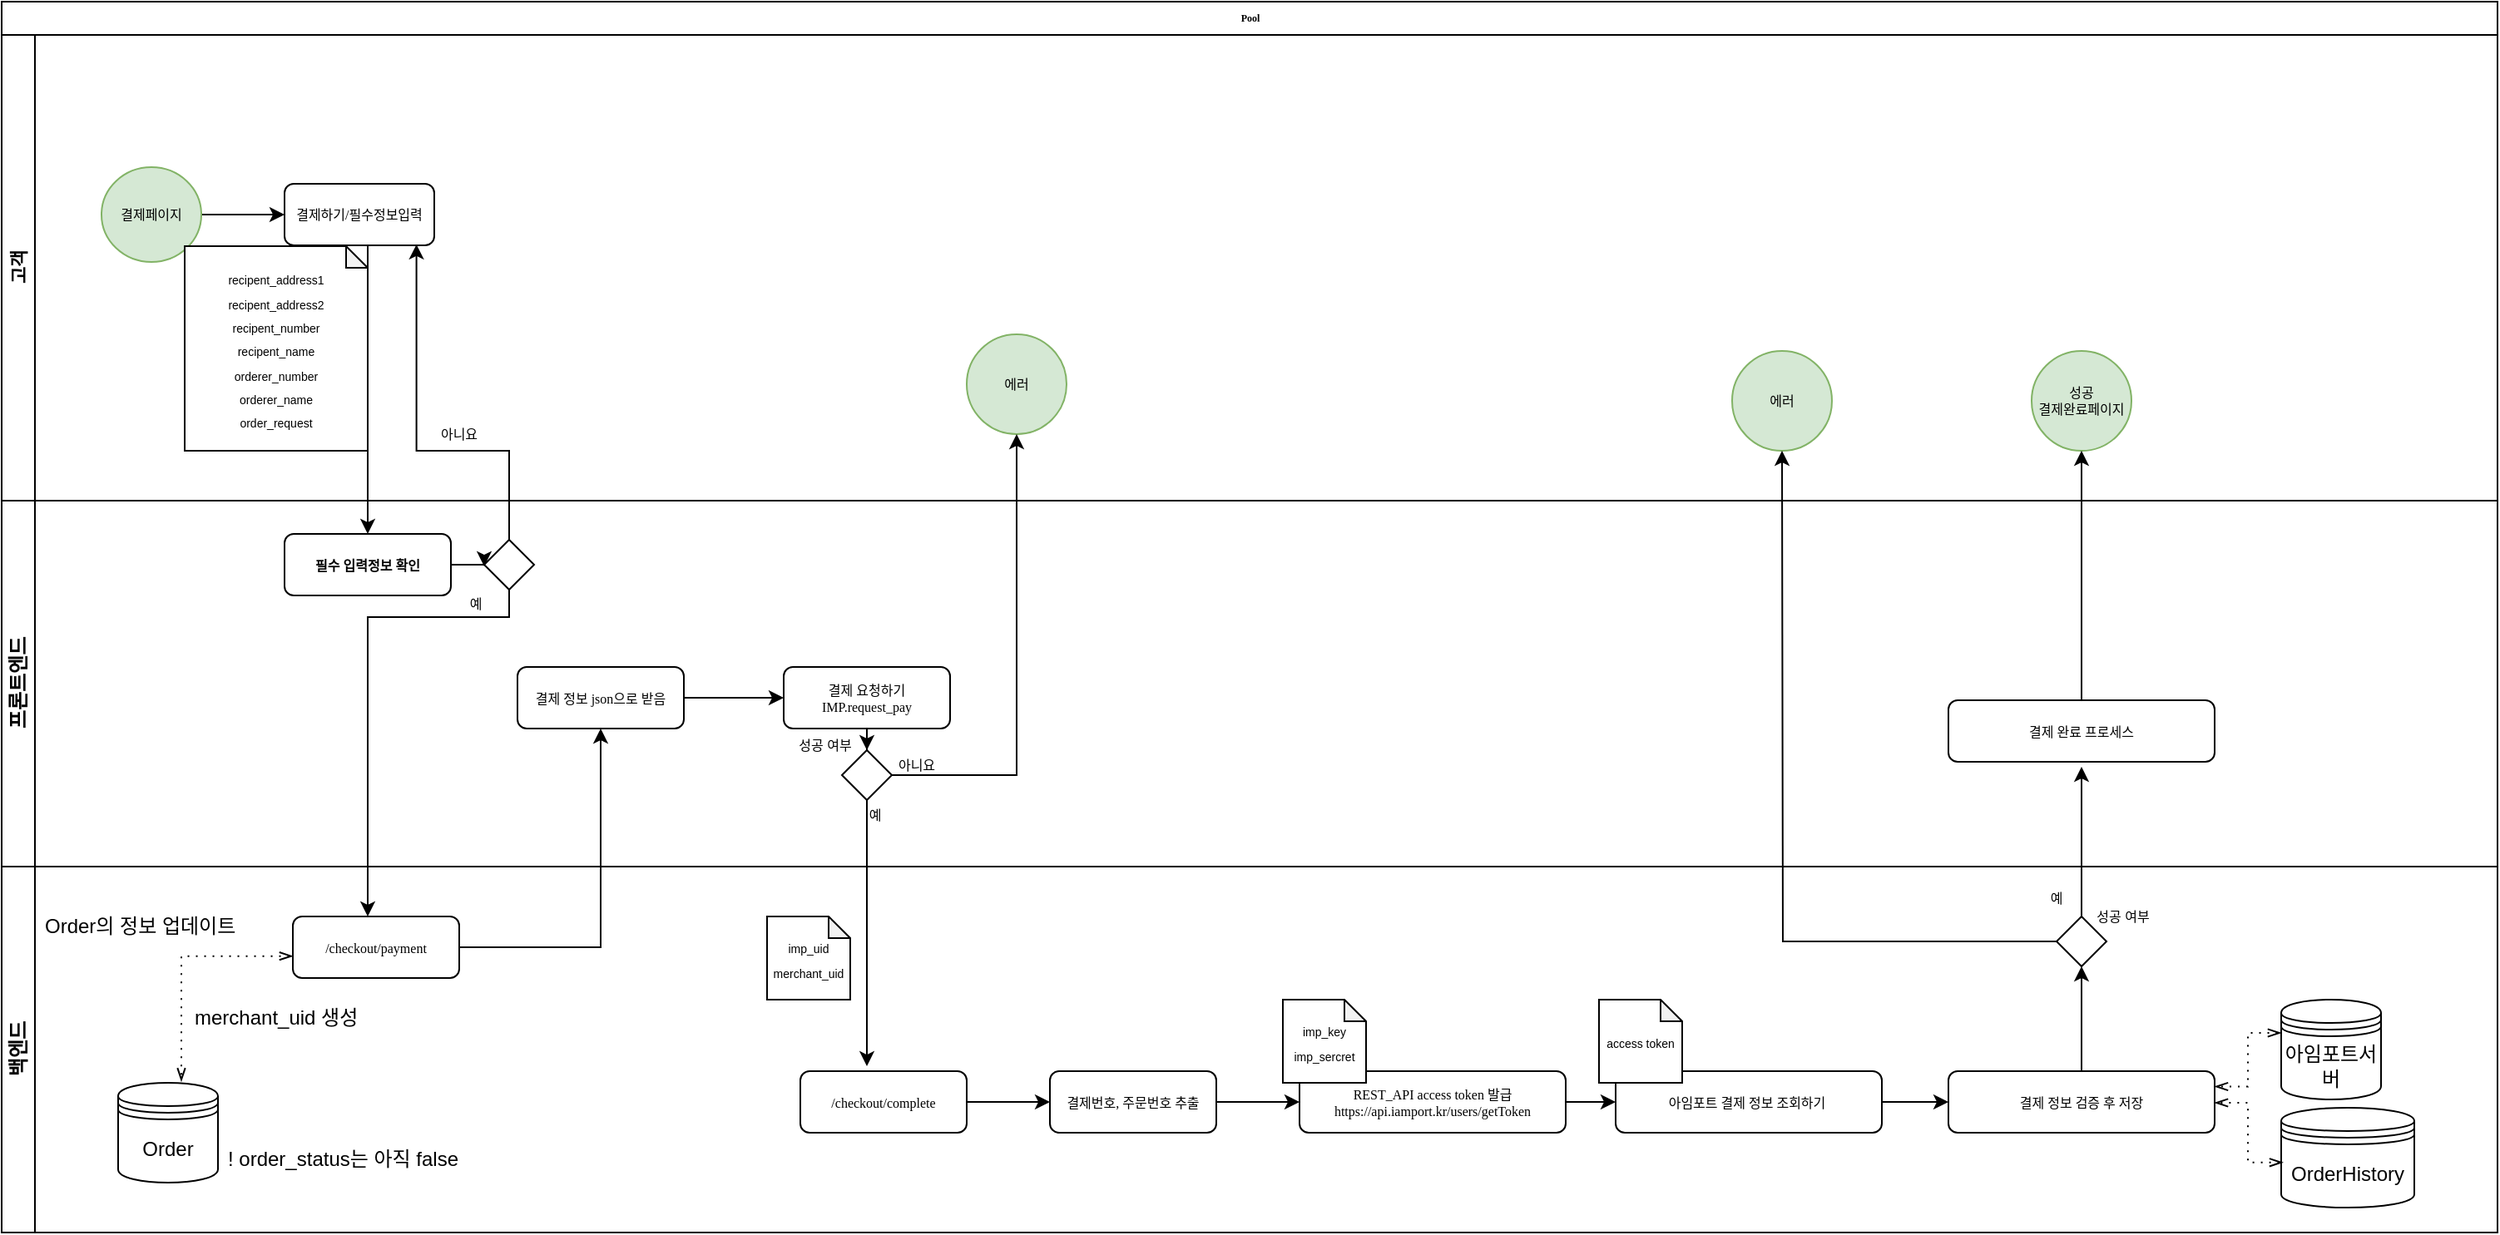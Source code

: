 <mxfile version="16.5.1" type="device"><diagram name="Page-1" id="2a216829-ef6e-dabb-86c1-c78162f3ba2b"><mxGraphModel dx="1342" dy="1992" grid="1" gridSize="10" guides="1" tooltips="1" connect="1" arrows="1" fold="1" page="1" pageScale="1" pageWidth="850" pageHeight="1100" background="none" math="0" shadow="0"><root><mxCell id="0"/><mxCell id="1" parent="0"/><mxCell id="CTHJ2l8UEaeQp_aFwYUe-1" value="Pool" style="swimlane;html=1;childLayout=stackLayout;horizontal=1;startSize=20;horizontalStack=0;rounded=0;shadow=0;labelBackgroundColor=none;strokeWidth=1;fontFamily=Verdana;fontSize=6;align=center;" parent="1" vertex="1"><mxGeometry x="190" y="-10" width="1500" height="740" as="geometry"/></mxCell><mxCell id="CTHJ2l8UEaeQp_aFwYUe-2" value="고객&lt;br style=&quot;font-size: 11px;&quot;&gt;" style="swimlane;html=1;startSize=20;horizontal=0;fontSize=11;" parent="CTHJ2l8UEaeQp_aFwYUe-1" vertex="1"><mxGeometry y="20" width="1500" height="280" as="geometry"/></mxCell><mxCell id="CTHJ2l8UEaeQp_aFwYUe-210" style="edgeStyle=orthogonalEdgeStyle;rounded=0;orthogonalLoop=1;jettySize=auto;html=1;" parent="CTHJ2l8UEaeQp_aFwYUe-2" source="CTHJ2l8UEaeQp_aFwYUe-208" target="CTHJ2l8UEaeQp_aFwYUe-209" edge="1"><mxGeometry relative="1" as="geometry"/></mxCell><mxCell id="CTHJ2l8UEaeQp_aFwYUe-208" value="결제페이지" style="ellipse;whiteSpace=wrap;html=1;rounded=0;shadow=0;labelBackgroundColor=none;strokeWidth=1;fontFamily=Verdana;fontSize=8;align=center;fillColor=#d5e8d4;strokeColor=#82b366;" parent="CTHJ2l8UEaeQp_aFwYUe-2" vertex="1"><mxGeometry x="60" y="79.5" width="60" height="57" as="geometry"/></mxCell><mxCell id="CTHJ2l8UEaeQp_aFwYUe-209" value="결제하기/필수정보입력" style="rounded=1;whiteSpace=wrap;html=1;shadow=0;labelBackgroundColor=none;strokeWidth=1;fontFamily=Verdana;fontSize=8;align=center;" parent="CTHJ2l8UEaeQp_aFwYUe-2" vertex="1"><mxGeometry x="170" y="89.5" width="90" height="37" as="geometry"/></mxCell><mxCell id="CTHJ2l8UEaeQp_aFwYUe-214" value="&lt;span style=&quot;font-size: 7px&quot;&gt;recipent_address1&lt;br&gt;recipent_address2&lt;br&gt;recipent_number&lt;br&gt;recipent_name&lt;br&gt;&lt;/span&gt;&lt;span style=&quot;font-size: 7px&quot;&gt;orderer_number&lt;/span&gt;&lt;span style=&quot;font-size: 7px&quot;&gt;&lt;br&gt;orderer_name&lt;br&gt;order_request&lt;br&gt;&lt;/span&gt;" style="shape=note;whiteSpace=wrap;html=1;backgroundOutline=1;darkOpacity=0.05;size=13;" parent="CTHJ2l8UEaeQp_aFwYUe-2" vertex="1"><mxGeometry x="110" y="127" width="110" height="123" as="geometry"/></mxCell><mxCell id="CTHJ2l8UEaeQp_aFwYUe-230" value="아니요" style="text;html=1;strokeColor=none;fillColor=none;align=center;verticalAlign=middle;whiteSpace=wrap;rounded=0;fontFamily=Helvetica;fontSize=8;" parent="CTHJ2l8UEaeQp_aFwYUe-2" vertex="1"><mxGeometry x="260" y="230" width="30" height="20" as="geometry"/></mxCell><mxCell id="hpEBACFQoTFPoSFNQVKu-11" value="에러" style="ellipse;whiteSpace=wrap;html=1;rounded=0;shadow=0;labelBackgroundColor=none;strokeWidth=1;fontFamily=Verdana;fontSize=8;align=center;fillColor=#d5e8d4;strokeColor=#82b366;" parent="CTHJ2l8UEaeQp_aFwYUe-2" vertex="1"><mxGeometry x="580" y="180" width="60" height="60" as="geometry"/></mxCell><mxCell id="hpEBACFQoTFPoSFNQVKu-44" value="성공&lt;br&gt;결제완료페이지" style="ellipse;whiteSpace=wrap;html=1;rounded=0;shadow=0;labelBackgroundColor=none;strokeWidth=1;fontFamily=Verdana;fontSize=8;align=center;fillColor=#d5e8d4;strokeColor=#82b366;" parent="CTHJ2l8UEaeQp_aFwYUe-2" vertex="1"><mxGeometry x="1220" y="190" width="60" height="60" as="geometry"/></mxCell><mxCell id="hpEBACFQoTFPoSFNQVKu-52" value="에러" style="ellipse;whiteSpace=wrap;html=1;rounded=0;shadow=0;labelBackgroundColor=none;strokeWidth=1;fontFamily=Verdana;fontSize=8;align=center;fillColor=#d5e8d4;strokeColor=#82b366;" parent="CTHJ2l8UEaeQp_aFwYUe-2" vertex="1"><mxGeometry x="1040" y="190" width="60" height="60" as="geometry"/></mxCell><mxCell id="CTHJ2l8UEaeQp_aFwYUe-188" value="프론트엔드" style="swimlane;html=1;startSize=20;horizontal=0;" parent="CTHJ2l8UEaeQp_aFwYUe-1" vertex="1"><mxGeometry y="300" width="1500" height="220" as="geometry"/></mxCell><mxCell id="CTHJ2l8UEaeQp_aFwYUe-222" value="결제 정보 json으로 받음" style="rounded=1;whiteSpace=wrap;html=1;shadow=0;labelBackgroundColor=none;strokeWidth=1;fontFamily=Verdana;fontSize=8;align=center;" parent="CTHJ2l8UEaeQp_aFwYUe-188" vertex="1"><mxGeometry x="310" y="100" width="100" height="37" as="geometry"/></mxCell><mxCell id="CTHJ2l8UEaeQp_aFwYUe-223" value="필수 입력정보 확인" style="rounded=1;whiteSpace=wrap;html=1;shadow=0;labelBackgroundColor=none;strokeWidth=1;fontFamily=Verdana;fontSize=8;align=center;fontStyle=1" parent="CTHJ2l8UEaeQp_aFwYUe-188" vertex="1"><mxGeometry x="170" y="20" width="100" height="37" as="geometry"/></mxCell><mxCell id="CTHJ2l8UEaeQp_aFwYUe-226" value="" style="rhombus;whiteSpace=wrap;html=1;" parent="CTHJ2l8UEaeQp_aFwYUe-188" vertex="1"><mxGeometry x="290" y="23.5" width="30" height="30" as="geometry"/></mxCell><mxCell id="CTHJ2l8UEaeQp_aFwYUe-229" value="예" style="text;html=1;strokeColor=none;fillColor=none;align=center;verticalAlign=middle;whiteSpace=wrap;rounded=0;fontFamily=Helvetica;fontSize=8;" parent="CTHJ2l8UEaeQp_aFwYUe-188" vertex="1"><mxGeometry x="270" y="53.5" width="30" height="17.5" as="geometry"/></mxCell><mxCell id="CTHJ2l8UEaeQp_aFwYUe-231" value="성공 여부" style="text;html=1;strokeColor=none;fillColor=none;align=center;verticalAlign=middle;whiteSpace=wrap;rounded=0;fontFamily=Helvetica;fontSize=8;" parent="CTHJ2l8UEaeQp_aFwYUe-188" vertex="1"><mxGeometry x="455" y="137" width="80" height="20" as="geometry"/></mxCell><mxCell id="hpEBACFQoTFPoSFNQVKu-4" style="edgeStyle=orthogonalEdgeStyle;rounded=0;orthogonalLoop=1;jettySize=auto;html=1;entryX=0.5;entryY=0;entryDx=0;entryDy=0;" parent="CTHJ2l8UEaeQp_aFwYUe-188" source="CTHJ2l8UEaeQp_aFwYUe-236" target="hpEBACFQoTFPoSFNQVKu-2" edge="1"><mxGeometry relative="1" as="geometry"/></mxCell><mxCell id="CTHJ2l8UEaeQp_aFwYUe-236" value="결제 요청하기&lt;br&gt;IMP.request_pay" style="rounded=1;whiteSpace=wrap;html=1;shadow=0;labelBackgroundColor=none;strokeWidth=1;fontFamily=Verdana;fontSize=8;align=center;" parent="CTHJ2l8UEaeQp_aFwYUe-188" vertex="1"><mxGeometry x="470" y="100" width="100" height="37" as="geometry"/></mxCell><mxCell id="CTHJ2l8UEaeQp_aFwYUe-235" style="edgeStyle=orthogonalEdgeStyle;rounded=0;orthogonalLoop=1;jettySize=auto;html=1;entryX=0;entryY=0.5;entryDx=0;entryDy=0;" parent="CTHJ2l8UEaeQp_aFwYUe-188" source="CTHJ2l8UEaeQp_aFwYUe-222" target="CTHJ2l8UEaeQp_aFwYUe-236" edge="1"><mxGeometry relative="1" as="geometry"><mxPoint x="450" y="108.5" as="targetPoint"/></mxGeometry></mxCell><mxCell id="hpEBACFQoTFPoSFNQVKu-2" value="" style="rhombus;whiteSpace=wrap;html=1;" parent="CTHJ2l8UEaeQp_aFwYUe-188" vertex="1"><mxGeometry x="505" y="150" width="30" height="30" as="geometry"/></mxCell><mxCell id="hpEBACFQoTFPoSFNQVKu-6" value="아니요" style="text;html=1;strokeColor=none;fillColor=none;align=center;verticalAlign=middle;whiteSpace=wrap;rounded=0;fontFamily=Helvetica;fontSize=8;" parent="CTHJ2l8UEaeQp_aFwYUe-188" vertex="1"><mxGeometry x="535" y="150" width="30" height="17.5" as="geometry"/></mxCell><mxCell id="hpEBACFQoTFPoSFNQVKu-9" value="예" style="text;html=1;strokeColor=none;fillColor=none;align=center;verticalAlign=middle;whiteSpace=wrap;rounded=0;fontFamily=Helvetica;fontSize=8;" parent="CTHJ2l8UEaeQp_aFwYUe-188" vertex="1"><mxGeometry x="510" y="180" width="30" height="17.5" as="geometry"/></mxCell><mxCell id="hpEBACFQoTFPoSFNQVKu-45" value="결제 완료 프로세스" style="rounded=1;whiteSpace=wrap;html=1;shadow=0;labelBackgroundColor=none;strokeWidth=1;fontFamily=Verdana;fontSize=8;align=center;" parent="CTHJ2l8UEaeQp_aFwYUe-188" vertex="1"><mxGeometry x="1170" y="120" width="160" height="37" as="geometry"/></mxCell><mxCell id="CTHJ2l8UEaeQp_aFwYUe-195" value="백엔드" style="swimlane;html=1;startSize=20;horizontal=0;" parent="CTHJ2l8UEaeQp_aFwYUe-1" vertex="1"><mxGeometry y="520" width="1500" height="220" as="geometry"/></mxCell><mxCell id="CTHJ2l8UEaeQp_aFwYUe-218" value="Order" style="shape=datastore;whiteSpace=wrap;html=1;" parent="CTHJ2l8UEaeQp_aFwYUe-195" vertex="1"><mxGeometry x="70" y="130" width="60" height="60" as="geometry"/></mxCell><mxCell id="CTHJ2l8UEaeQp_aFwYUe-215" value="/checkout/payment" style="rounded=1;whiteSpace=wrap;html=1;shadow=0;labelBackgroundColor=none;strokeWidth=1;fontFamily=Verdana;fontSize=8;align=center;" parent="CTHJ2l8UEaeQp_aFwYUe-195" vertex="1"><mxGeometry x="175" y="30" width="100" height="37" as="geometry"/></mxCell><mxCell id="CTHJ2l8UEaeQp_aFwYUe-219" value="" style="edgeStyle=elbowEdgeStyle;fontSize=12;html=1;endFill=0;startFill=0;endSize=6;startSize=6;dashed=1;dashPattern=1 4;endArrow=openThin;startArrow=openThin;rounded=0;exitX=0;exitY=0.644;exitDx=0;exitDy=0;exitPerimeter=0;entryX=0.633;entryY=-0.014;entryDx=0;entryDy=0;entryPerimeter=0;" parent="CTHJ2l8UEaeQp_aFwYUe-195" source="CTHJ2l8UEaeQp_aFwYUe-215" target="CTHJ2l8UEaeQp_aFwYUe-218" edge="1"><mxGeometry width="160" relative="1" as="geometry"><mxPoint x="120" y="-4" as="sourcePoint"/><mxPoint x="85" y="-50" as="targetPoint"/><Array as="points"><mxPoint x="108" y="80"/><mxPoint x="130" y="49"/></Array></mxGeometry></mxCell><mxCell id="CTHJ2l8UEaeQp_aFwYUe-234" value="! order_status는 아직 false" style="text;strokeColor=none;fillColor=none;align=left;verticalAlign=middle;spacingLeft=4;spacingRight=4;overflow=hidden;points=[[0,0.5],[1,0.5]];portConstraint=eastwest;rotatable=0;" parent="CTHJ2l8UEaeQp_aFwYUe-195" vertex="1"><mxGeometry x="130" y="160" width="160" height="30" as="geometry"/></mxCell><mxCell id="CTHJ2l8UEaeQp_aFwYUe-233" value="merchant_uid 생성" style="text;strokeColor=none;fillColor=none;align=left;verticalAlign=middle;spacingLeft=4;spacingRight=4;overflow=hidden;points=[[0,0.5],[1,0.5]];portConstraint=eastwest;rotatable=0;" parent="CTHJ2l8UEaeQp_aFwYUe-195" vertex="1"><mxGeometry x="110" y="80" width="160" height="20" as="geometry"/></mxCell><mxCell id="CTHJ2l8UEaeQp_aFwYUe-220" value="Order의 정보 업데이트" style="text;strokeColor=none;fillColor=none;align=left;verticalAlign=middle;spacingLeft=4;spacingRight=4;overflow=hidden;points=[[0,0.5],[1,0.5]];portConstraint=eastwest;rotatable=0;" parent="CTHJ2l8UEaeQp_aFwYUe-195" vertex="1"><mxGeometry x="20" y="10" width="130" height="50" as="geometry"/></mxCell><mxCell id="CTHJ2l8UEaeQp_aFwYUe-237" value="결제번호, 주문번호 추출" style="rounded=1;whiteSpace=wrap;html=1;shadow=0;labelBackgroundColor=none;strokeWidth=1;fontFamily=Verdana;fontSize=8;align=center;" parent="CTHJ2l8UEaeQp_aFwYUe-195" vertex="1"><mxGeometry x="630" y="123" width="100" height="37" as="geometry"/></mxCell><mxCell id="hpEBACFQoTFPoSFNQVKu-13" style="edgeStyle=orthogonalEdgeStyle;rounded=0;orthogonalLoop=1;jettySize=auto;html=1;entryX=0;entryY=0.5;entryDx=0;entryDy=0;" parent="CTHJ2l8UEaeQp_aFwYUe-195" source="hpEBACFQoTFPoSFNQVKu-1" target="CTHJ2l8UEaeQp_aFwYUe-237" edge="1"><mxGeometry relative="1" as="geometry"/></mxCell><mxCell id="hpEBACFQoTFPoSFNQVKu-1" value="/checkout/complete" style="rounded=1;whiteSpace=wrap;html=1;shadow=0;labelBackgroundColor=none;strokeWidth=1;fontFamily=Verdana;fontSize=8;align=center;" parent="CTHJ2l8UEaeQp_aFwYUe-195" vertex="1"><mxGeometry x="480" y="123" width="100" height="37" as="geometry"/></mxCell><mxCell id="hpEBACFQoTFPoSFNQVKu-14" value="&lt;span style=&quot;font-size: 7px&quot;&gt;imp_uid&lt;br&gt;merchant_uid&lt;br&gt;&lt;/span&gt;" style="shape=note;whiteSpace=wrap;html=1;backgroundOutline=1;darkOpacity=0.05;size=13;" parent="CTHJ2l8UEaeQp_aFwYUe-195" vertex="1"><mxGeometry x="460" y="30" width="50" height="50" as="geometry"/></mxCell><mxCell id="hpEBACFQoTFPoSFNQVKu-16" value="REST_API access token 발급&lt;br&gt;https://api.iamport.kr/users/getToken" style="rounded=1;whiteSpace=wrap;html=1;shadow=0;labelBackgroundColor=none;strokeWidth=1;fontFamily=Verdana;fontSize=8;align=center;" parent="CTHJ2l8UEaeQp_aFwYUe-195" vertex="1"><mxGeometry x="780" y="123" width="160" height="37" as="geometry"/></mxCell><mxCell id="hpEBACFQoTFPoSFNQVKu-17" value="&lt;span style=&quot;font-size: 7px&quot;&gt;imp_key&lt;br&gt;imp_sercret&lt;br&gt;&lt;/span&gt;" style="shape=note;whiteSpace=wrap;html=1;backgroundOutline=1;darkOpacity=0.05;size=13;" parent="CTHJ2l8UEaeQp_aFwYUe-195" vertex="1"><mxGeometry x="770" y="80" width="50" height="50" as="geometry"/></mxCell><mxCell id="hpEBACFQoTFPoSFNQVKu-37" style="edgeStyle=orthogonalEdgeStyle;rounded=0;orthogonalLoop=1;jettySize=auto;html=1;entryX=0;entryY=0.5;entryDx=0;entryDy=0;" parent="CTHJ2l8UEaeQp_aFwYUe-195" source="hpEBACFQoTFPoSFNQVKu-19" target="hpEBACFQoTFPoSFNQVKu-36" edge="1"><mxGeometry relative="1" as="geometry"/></mxCell><mxCell id="hpEBACFQoTFPoSFNQVKu-19" value="아임포트 결제 정보 조회하기&amp;nbsp;" style="rounded=1;whiteSpace=wrap;html=1;shadow=0;labelBackgroundColor=none;strokeWidth=1;fontFamily=Verdana;fontSize=8;align=center;" parent="CTHJ2l8UEaeQp_aFwYUe-195" vertex="1"><mxGeometry x="970" y="123" width="160" height="37" as="geometry"/></mxCell><mxCell id="hpEBACFQoTFPoSFNQVKu-20" value="&lt;span style=&quot;font-size: 7px&quot;&gt;access token&lt;br&gt;&lt;/span&gt;" style="shape=note;whiteSpace=wrap;html=1;backgroundOutline=1;darkOpacity=0.05;size=13;" parent="CTHJ2l8UEaeQp_aFwYUe-195" vertex="1"><mxGeometry x="960" y="80" width="50" height="50" as="geometry"/></mxCell><mxCell id="hpEBACFQoTFPoSFNQVKu-36" value="결제 정보 검증 후 저장" style="rounded=1;whiteSpace=wrap;html=1;shadow=0;labelBackgroundColor=none;strokeWidth=1;fontFamily=Verdana;fontSize=8;align=center;" parent="CTHJ2l8UEaeQp_aFwYUe-195" vertex="1"><mxGeometry x="1170" y="123" width="160" height="37" as="geometry"/></mxCell><mxCell id="hpEBACFQoTFPoSFNQVKu-38" value="OrderHistory" style="shape=datastore;whiteSpace=wrap;html=1;" parent="CTHJ2l8UEaeQp_aFwYUe-195" vertex="1"><mxGeometry x="1370" y="145" width="80" height="60" as="geometry"/></mxCell><mxCell id="hpEBACFQoTFPoSFNQVKu-40" value="" style="edgeStyle=elbowEdgeStyle;fontSize=12;html=1;endFill=0;startFill=0;endSize=6;startSize=6;dashed=1;dashPattern=1 4;endArrow=openThin;startArrow=openThin;rounded=0;exitX=0.013;exitY=0.548;exitDx=0;exitDy=0;exitPerimeter=0;" parent="CTHJ2l8UEaeQp_aFwYUe-195" source="hpEBACFQoTFPoSFNQVKu-38" target="hpEBACFQoTFPoSFNQVKu-36" edge="1"><mxGeometry width="160" relative="1" as="geometry"><mxPoint x="1367.02" y="39.998" as="sourcePoint"/><mxPoint x="1300" y="115.33" as="targetPoint"/><Array as="points"><mxPoint x="1350" y="142"/><mxPoint x="1322.02" y="35.17"/></Array></mxGeometry></mxCell><mxCell id="hpEBACFQoTFPoSFNQVKu-41" value="아임포트서버" style="shape=datastore;whiteSpace=wrap;html=1;" parent="CTHJ2l8UEaeQp_aFwYUe-195" vertex="1"><mxGeometry x="1370" y="80" width="60" height="60" as="geometry"/></mxCell><mxCell id="hpEBACFQoTFPoSFNQVKu-42" value="" style="edgeStyle=elbowEdgeStyle;fontSize=12;html=1;endFill=0;startFill=0;endSize=6;startSize=6;dashed=1;dashPattern=1 4;endArrow=openThin;startArrow=openThin;rounded=0;entryX=1;entryY=0.25;entryDx=0;entryDy=0;" parent="CTHJ2l8UEaeQp_aFwYUe-195" target="hpEBACFQoTFPoSFNQVKu-36" edge="1"><mxGeometry width="160" relative="1" as="geometry"><mxPoint x="1370" y="100" as="sourcePoint"/><mxPoint x="1310" y="170" as="targetPoint"/><Array as="points"><mxPoint x="1350" y="120"/><mxPoint x="1332.02" y="45.17"/></Array></mxGeometry></mxCell><mxCell id="hpEBACFQoTFPoSFNQVKu-47" value="" style="rhombus;whiteSpace=wrap;html=1;" parent="CTHJ2l8UEaeQp_aFwYUe-195" vertex="1"><mxGeometry x="1235" y="30" width="30" height="30" as="geometry"/></mxCell><mxCell id="hpEBACFQoTFPoSFNQVKu-49" value="성공 여부" style="text;html=1;strokeColor=none;fillColor=none;align=center;verticalAlign=middle;whiteSpace=wrap;rounded=0;fontFamily=Helvetica;fontSize=8;" parent="CTHJ2l8UEaeQp_aFwYUe-195" vertex="1"><mxGeometry x="1235" y="20" width="80" height="20" as="geometry"/></mxCell><mxCell id="hpEBACFQoTFPoSFNQVKu-50" value="예" style="text;html=1;strokeColor=none;fillColor=none;align=center;verticalAlign=middle;whiteSpace=wrap;rounded=0;fontFamily=Helvetica;fontSize=8;" parent="CTHJ2l8UEaeQp_aFwYUe-195" vertex="1"><mxGeometry x="1220" y="10" width="30" height="17.5" as="geometry"/></mxCell><mxCell id="CTHJ2l8UEaeQp_aFwYUe-211" style="edgeStyle=orthogonalEdgeStyle;rounded=0;orthogonalLoop=1;jettySize=auto;html=1;" parent="CTHJ2l8UEaeQp_aFwYUe-1" source="CTHJ2l8UEaeQp_aFwYUe-209" edge="1"><mxGeometry relative="1" as="geometry"><mxPoint x="220" y="320" as="targetPoint"/><Array as="points"><mxPoint x="220" y="200"/><mxPoint x="220" y="200"/></Array></mxGeometry></mxCell><mxCell id="CTHJ2l8UEaeQp_aFwYUe-228" style="edgeStyle=orthogonalEdgeStyle;rounded=0;orthogonalLoop=1;jettySize=auto;html=1;entryX=0.881;entryY=0.985;entryDx=0;entryDy=0;entryPerimeter=0;" parent="CTHJ2l8UEaeQp_aFwYUe-1" source="CTHJ2l8UEaeQp_aFwYUe-226" target="CTHJ2l8UEaeQp_aFwYUe-209" edge="1"><mxGeometry relative="1" as="geometry"><Array as="points"><mxPoint x="305" y="270"/><mxPoint x="249" y="270"/></Array></mxGeometry></mxCell><mxCell id="CTHJ2l8UEaeQp_aFwYUe-227" style="edgeStyle=orthogonalEdgeStyle;rounded=0;orthogonalLoop=1;jettySize=auto;html=1;" parent="CTHJ2l8UEaeQp_aFwYUe-1" source="CTHJ2l8UEaeQp_aFwYUe-226" target="CTHJ2l8UEaeQp_aFwYUe-215" edge="1"><mxGeometry relative="1" as="geometry"><Array as="points"><mxPoint x="305" y="370"/><mxPoint x="220" y="370"/></Array></mxGeometry></mxCell><mxCell id="CTHJ2l8UEaeQp_aFwYUe-221" style="edgeStyle=orthogonalEdgeStyle;rounded=0;orthogonalLoop=1;jettySize=auto;html=1;" parent="CTHJ2l8UEaeQp_aFwYUe-1" source="CTHJ2l8UEaeQp_aFwYUe-215" target="CTHJ2l8UEaeQp_aFwYUe-222" edge="1"><mxGeometry relative="1" as="geometry"><mxPoint x="320" y="409" as="targetPoint"/></mxGeometry></mxCell><mxCell id="CTHJ2l8UEaeQp_aFwYUe-238" style="edgeStyle=orthogonalEdgeStyle;rounded=0;orthogonalLoop=1;jettySize=auto;html=1;exitX=0.5;exitY=1;exitDx=0;exitDy=0;entryX=0.4;entryY=-0.081;entryDx=0;entryDy=0;entryPerimeter=0;" parent="CTHJ2l8UEaeQp_aFwYUe-1" source="hpEBACFQoTFPoSFNQVKu-2" target="hpEBACFQoTFPoSFNQVKu-1" edge="1"><mxGeometry relative="1" as="geometry"><mxPoint x="520" y="620" as="targetPoint"/><Array as="points"/><mxPoint x="590" y="548" as="sourcePoint"/></mxGeometry></mxCell><mxCell id="hpEBACFQoTFPoSFNQVKu-7" style="edgeStyle=orthogonalEdgeStyle;rounded=0;orthogonalLoop=1;jettySize=auto;html=1;" parent="CTHJ2l8UEaeQp_aFwYUe-1" source="hpEBACFQoTFPoSFNQVKu-2" target="hpEBACFQoTFPoSFNQVKu-11" edge="1"><mxGeometry relative="1" as="geometry"><mxPoint x="610" y="260" as="targetPoint"/><Array as="points"><mxPoint x="610" y="465"/></Array></mxGeometry></mxCell><mxCell id="hpEBACFQoTFPoSFNQVKu-43" style="edgeStyle=orthogonalEdgeStyle;rounded=0;orthogonalLoop=1;jettySize=auto;html=1;" parent="CTHJ2l8UEaeQp_aFwYUe-1" source="hpEBACFQoTFPoSFNQVKu-36" edge="1"><mxGeometry relative="1" as="geometry"><mxPoint x="1250" y="580" as="targetPoint"/></mxGeometry></mxCell><mxCell id="hpEBACFQoTFPoSFNQVKu-46" style="edgeStyle=orthogonalEdgeStyle;rounded=0;orthogonalLoop=1;jettySize=auto;html=1;entryX=0.5;entryY=1;entryDx=0;entryDy=0;" parent="CTHJ2l8UEaeQp_aFwYUe-1" source="hpEBACFQoTFPoSFNQVKu-45" target="hpEBACFQoTFPoSFNQVKu-44" edge="1"><mxGeometry relative="1" as="geometry"/></mxCell><mxCell id="CTHJ2l8UEaeQp_aFwYUe-225" style="edgeStyle=orthogonalEdgeStyle;rounded=0;orthogonalLoop=1;jettySize=auto;html=1;" parent="1" source="CTHJ2l8UEaeQp_aFwYUe-223" edge="1"><mxGeometry relative="1" as="geometry"><mxPoint x="480" y="329" as="targetPoint"/></mxGeometry></mxCell><mxCell id="hpEBACFQoTFPoSFNQVKu-15" style="edgeStyle=orthogonalEdgeStyle;rounded=0;orthogonalLoop=1;jettySize=auto;html=1;" parent="1" source="CTHJ2l8UEaeQp_aFwYUe-237" edge="1"><mxGeometry relative="1" as="geometry"><mxPoint x="970" y="651.5" as="targetPoint"/></mxGeometry></mxCell><mxCell id="hpEBACFQoTFPoSFNQVKu-18" style="edgeStyle=orthogonalEdgeStyle;rounded=0;orthogonalLoop=1;jettySize=auto;html=1;" parent="1" source="hpEBACFQoTFPoSFNQVKu-16" edge="1"><mxGeometry relative="1" as="geometry"><mxPoint x="1160" y="651.5" as="targetPoint"/></mxGeometry></mxCell><mxCell id="hpEBACFQoTFPoSFNQVKu-48" style="edgeStyle=orthogonalEdgeStyle;rounded=0;orthogonalLoop=1;jettySize=auto;html=1;" parent="1" source="hpEBACFQoTFPoSFNQVKu-47" edge="1"><mxGeometry relative="1" as="geometry"><mxPoint x="1440" y="450" as="targetPoint"/></mxGeometry></mxCell><mxCell id="hpEBACFQoTFPoSFNQVKu-51" style="edgeStyle=orthogonalEdgeStyle;rounded=0;orthogonalLoop=1;jettySize=auto;html=1;" parent="1" source="hpEBACFQoTFPoSFNQVKu-47" edge="1"><mxGeometry relative="1" as="geometry"><mxPoint x="1260" y="260" as="targetPoint"/></mxGeometry></mxCell></root></mxGraphModel></diagram></mxfile>